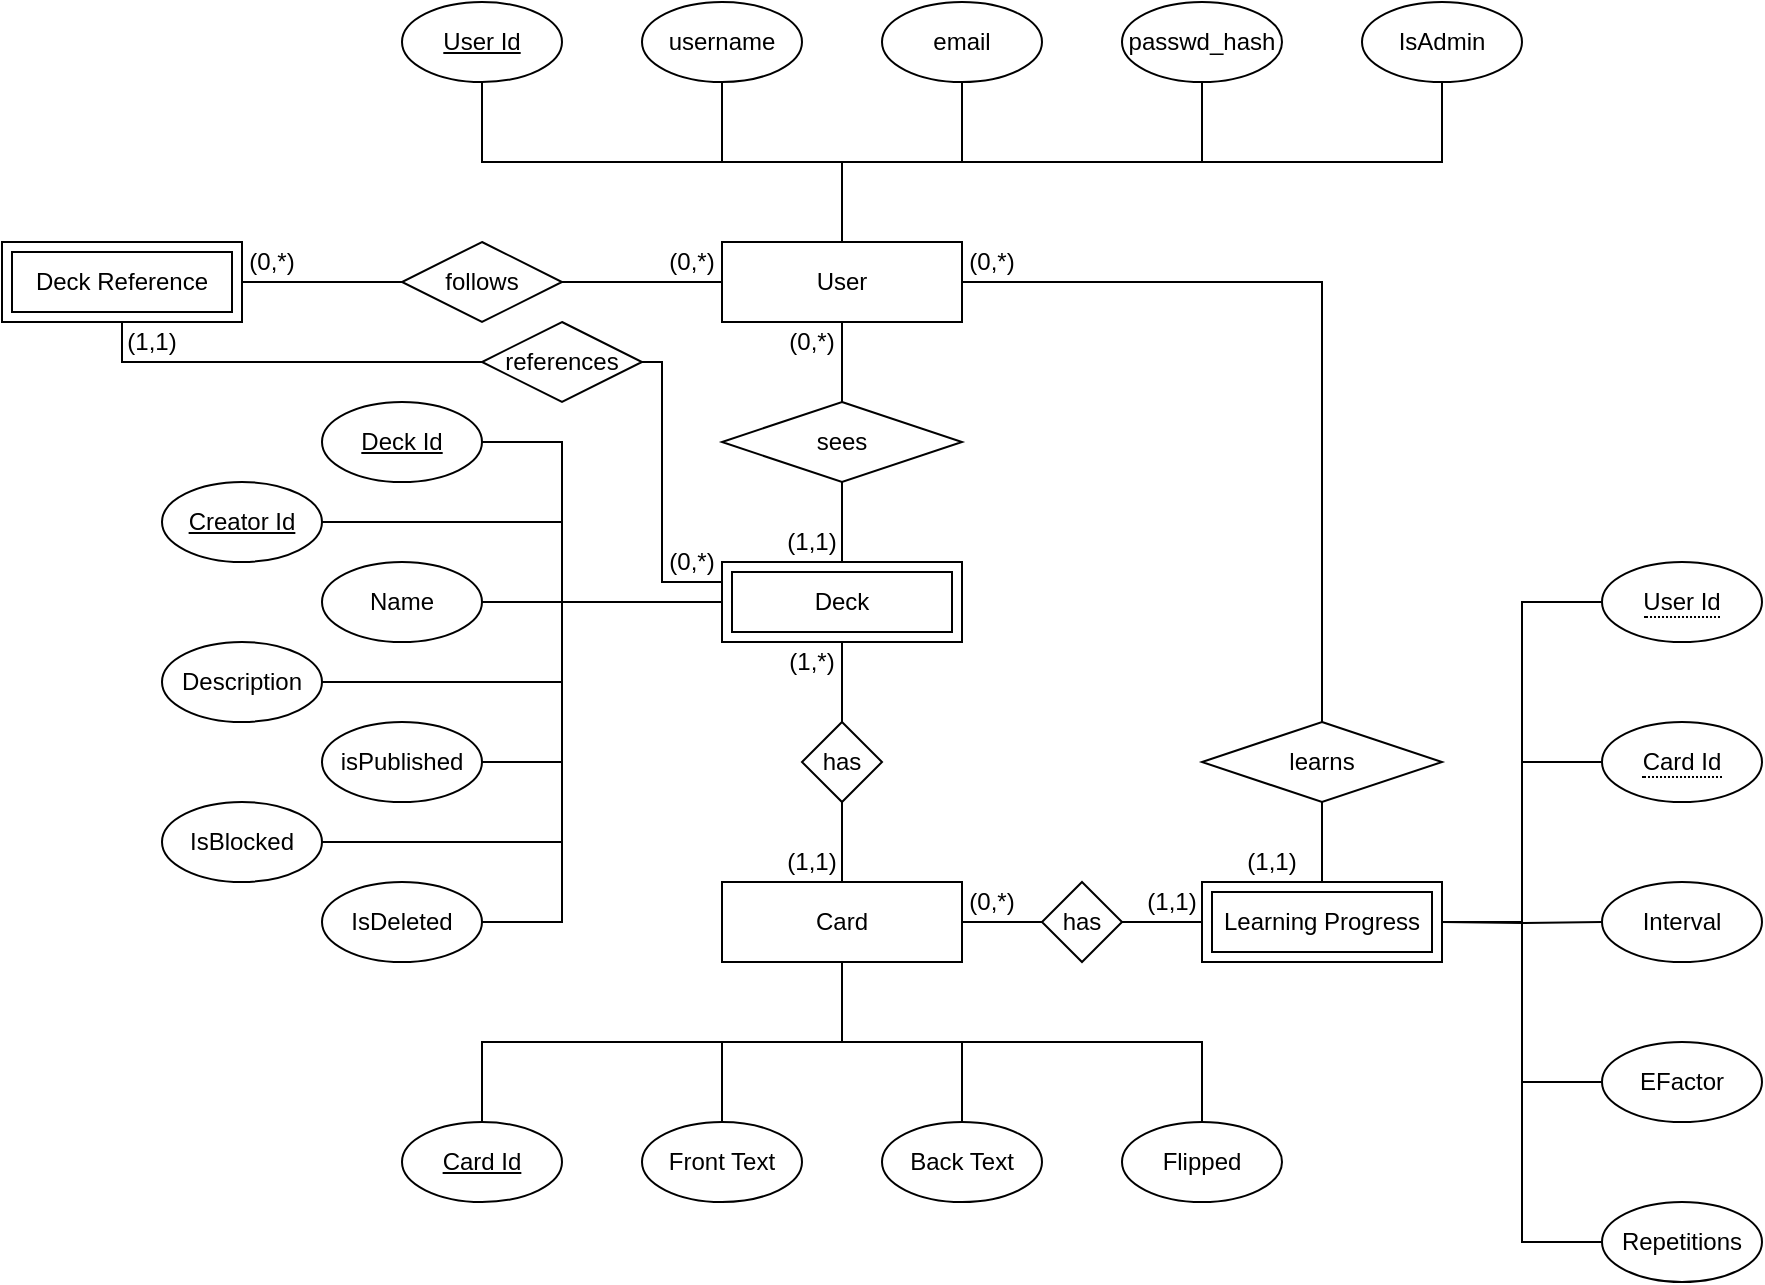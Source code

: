 <mxfile version="20.3.0" type="device"><diagram id="tcAkkGYu1O7YQ9gtsz0S" name="Page-1"><mxGraphModel dx="1454" dy="1059" grid="1" gridSize="10" guides="1" tooltips="1" connect="1" arrows="1" fold="1" page="1" pageScale="1" pageWidth="1169" pageHeight="827" math="0" shadow="0"><root><mxCell id="0"/><mxCell id="1" parent="0"/><mxCell id="dKt4ekAzlzhSQuTJ8iBE-7" style="edgeStyle=orthogonalEdgeStyle;rounded=0;orthogonalLoop=1;jettySize=auto;html=1;endArrow=none;endFill=0;" parent="1" source="dKt4ekAzlzhSQuTJ8iBE-1" target="dKt4ekAzlzhSQuTJ8iBE-3" edge="1"><mxGeometry relative="1" as="geometry"><Array as="points"><mxPoint x="460" y="120"/><mxPoint x="280" y="120"/></Array></mxGeometry></mxCell><mxCell id="dKt4ekAzlzhSQuTJ8iBE-8" style="edgeStyle=orthogonalEdgeStyle;rounded=0;orthogonalLoop=1;jettySize=auto;html=1;endArrow=none;endFill=0;" parent="1" source="dKt4ekAzlzhSQuTJ8iBE-1" target="dKt4ekAzlzhSQuTJ8iBE-4" edge="1"><mxGeometry relative="1" as="geometry"/></mxCell><mxCell id="dKt4ekAzlzhSQuTJ8iBE-9" style="edgeStyle=orthogonalEdgeStyle;rounded=0;orthogonalLoop=1;jettySize=auto;html=1;endArrow=none;endFill=0;" parent="1" source="dKt4ekAzlzhSQuTJ8iBE-1" target="dKt4ekAzlzhSQuTJ8iBE-5" edge="1"><mxGeometry relative="1" as="geometry"/></mxCell><mxCell id="dKt4ekAzlzhSQuTJ8iBE-10" style="edgeStyle=orthogonalEdgeStyle;rounded=0;orthogonalLoop=1;jettySize=auto;html=1;endArrow=none;endFill=0;" parent="1" source="dKt4ekAzlzhSQuTJ8iBE-1" target="dKt4ekAzlzhSQuTJ8iBE-6" edge="1"><mxGeometry relative="1" as="geometry"><Array as="points"><mxPoint x="460" y="120"/><mxPoint x="640" y="120"/></Array></mxGeometry></mxCell><mxCell id="dKt4ekAzlzhSQuTJ8iBE-54" style="edgeStyle=orthogonalEdgeStyle;rounded=0;orthogonalLoop=1;jettySize=auto;html=1;endArrow=none;endFill=0;" parent="1" source="dKt4ekAzlzhSQuTJ8iBE-1" target="dKt4ekAzlzhSQuTJ8iBE-53" edge="1"><mxGeometry relative="1" as="geometry"><Array as="points"><mxPoint x="460" y="120"/><mxPoint x="760" y="120"/></Array></mxGeometry></mxCell><mxCell id="dKt4ekAzlzhSQuTJ8iBE-1" value="User" style="whiteSpace=wrap;html=1;align=center;" parent="1" vertex="1"><mxGeometry x="400" y="160" width="120" height="40" as="geometry"/></mxCell><mxCell id="dKt4ekAzlzhSQuTJ8iBE-69" style="edgeStyle=orthogonalEdgeStyle;rounded=0;orthogonalLoop=1;jettySize=auto;html=1;endArrow=none;endFill=0;" parent="1" source="dKt4ekAzlzhSQuTJ8iBE-2" target="dKt4ekAzlzhSQuTJ8iBE-67" edge="1"><mxGeometry relative="1" as="geometry"/></mxCell><mxCell id="t_s9UecbeyjKKM8-hX2X-9" style="edgeStyle=orthogonalEdgeStyle;rounded=0;orthogonalLoop=1;jettySize=auto;html=1;endArrow=none;endFill=0;" parent="1" source="dKt4ekAzlzhSQuTJ8iBE-2" target="dKt4ekAzlzhSQuTJ8iBE-19" edge="1"><mxGeometry relative="1" as="geometry"><Array as="points"><mxPoint x="320" y="340"/><mxPoint x="320" y="260"/></Array></mxGeometry></mxCell><mxCell id="t_s9UecbeyjKKM8-hX2X-10" style="edgeStyle=orthogonalEdgeStyle;rounded=0;orthogonalLoop=1;jettySize=auto;html=1;endArrow=none;endFill=0;" parent="1" source="dKt4ekAzlzhSQuTJ8iBE-2" target="t_s9UecbeyjKKM8-hX2X-1" edge="1"><mxGeometry relative="1" as="geometry"><Array as="points"><mxPoint x="320" y="340"/><mxPoint x="320" y="300"/></Array></mxGeometry></mxCell><mxCell id="t_s9UecbeyjKKM8-hX2X-11" style="edgeStyle=orthogonalEdgeStyle;rounded=0;orthogonalLoop=1;jettySize=auto;html=1;endArrow=none;endFill=0;" parent="1" source="dKt4ekAzlzhSQuTJ8iBE-2" target="dKt4ekAzlzhSQuTJ8iBE-20" edge="1"><mxGeometry relative="1" as="geometry"/></mxCell><mxCell id="t_s9UecbeyjKKM8-hX2X-12" style="edgeStyle=orthogonalEdgeStyle;rounded=0;orthogonalLoop=1;jettySize=auto;html=1;endArrow=none;endFill=0;" parent="1" source="dKt4ekAzlzhSQuTJ8iBE-2" target="dKt4ekAzlzhSQuTJ8iBE-21" edge="1"><mxGeometry relative="1" as="geometry"><Array as="points"><mxPoint x="320" y="340"/><mxPoint x="320" y="380"/></Array></mxGeometry></mxCell><mxCell id="t_s9UecbeyjKKM8-hX2X-13" style="edgeStyle=orthogonalEdgeStyle;rounded=0;orthogonalLoop=1;jettySize=auto;html=1;endArrow=none;endFill=0;" parent="1" source="dKt4ekAzlzhSQuTJ8iBE-2" target="dKt4ekAzlzhSQuTJ8iBE-56" edge="1"><mxGeometry relative="1" as="geometry"><Array as="points"><mxPoint x="320" y="340"/><mxPoint x="320" y="420"/></Array></mxGeometry></mxCell><mxCell id="t_s9UecbeyjKKM8-hX2X-14" style="edgeStyle=orthogonalEdgeStyle;rounded=0;orthogonalLoop=1;jettySize=auto;html=1;endArrow=none;endFill=0;" parent="1" source="dKt4ekAzlzhSQuTJ8iBE-2" target="raeQXTFSqT2g20ObODjO-2" edge="1"><mxGeometry relative="1" as="geometry"><Array as="points"><mxPoint x="320" y="340"/><mxPoint x="320" y="500"/></Array></mxGeometry></mxCell><mxCell id="t_s9UecbeyjKKM8-hX2X-15" style="edgeStyle=orthogonalEdgeStyle;rounded=0;orthogonalLoop=1;jettySize=auto;html=1;endArrow=none;endFill=0;" parent="1" source="dKt4ekAzlzhSQuTJ8iBE-2" target="dKt4ekAzlzhSQuTJ8iBE-78" edge="1"><mxGeometry relative="1" as="geometry"><Array as="points"><mxPoint x="320" y="340"/><mxPoint x="320" y="460"/></Array></mxGeometry></mxCell><mxCell id="t_s9UecbeyjKKM8-hX2X-18" style="rounded=0;orthogonalLoop=1;jettySize=auto;html=1;endArrow=none;endFill=0;" parent="1" source="dKt4ekAzlzhSQuTJ8iBE-2" target="t_s9UecbeyjKKM8-hX2X-16" edge="1"><mxGeometry relative="1" as="geometry"><Array as="points"><mxPoint x="400" y="330"/><mxPoint x="370" y="330"/><mxPoint x="370" y="220"/><mxPoint x="360" y="220"/></Array></mxGeometry></mxCell><mxCell id="dKt4ekAzlzhSQuTJ8iBE-2" value="Deck" style="shape=ext;margin=3;double=1;whiteSpace=wrap;html=1;align=center;" parent="1" vertex="1"><mxGeometry x="400" y="320" width="120" height="40" as="geometry"/></mxCell><mxCell id="dKt4ekAzlzhSQuTJ8iBE-3" value="User Id" style="ellipse;whiteSpace=wrap;html=1;align=center;fontStyle=4;" parent="1" vertex="1"><mxGeometry x="240" y="40" width="80" height="40" as="geometry"/></mxCell><mxCell id="dKt4ekAzlzhSQuTJ8iBE-4" value="username" style="ellipse;whiteSpace=wrap;html=1;align=center;" parent="1" vertex="1"><mxGeometry x="360" y="40" width="80" height="40" as="geometry"/></mxCell><mxCell id="dKt4ekAzlzhSQuTJ8iBE-5" value="email" style="ellipse;whiteSpace=wrap;html=1;align=center;" parent="1" vertex="1"><mxGeometry x="480" y="40" width="80" height="40" as="geometry"/></mxCell><mxCell id="dKt4ekAzlzhSQuTJ8iBE-6" value="passwd_hash" style="ellipse;whiteSpace=wrap;html=1;align=center;" parent="1" vertex="1"><mxGeometry x="600" y="40" width="80" height="40" as="geometry"/></mxCell><mxCell id="dKt4ekAzlzhSQuTJ8iBE-12" value="(0,*)" style="text;html=1;strokeColor=none;fillColor=none;align=center;verticalAlign=middle;whiteSpace=wrap;rounded=0;" parent="1" vertex="1"><mxGeometry x="430" y="200" width="30" height="20" as="geometry"/></mxCell><mxCell id="dKt4ekAzlzhSQuTJ8iBE-13" value="(1,1)" style="text;html=1;strokeColor=none;fillColor=none;align=center;verticalAlign=middle;whiteSpace=wrap;rounded=0;" parent="1" vertex="1"><mxGeometry x="430" y="300" width="30" height="20" as="geometry"/></mxCell><mxCell id="dKt4ekAzlzhSQuTJ8iBE-34" style="edgeStyle=orthogonalEdgeStyle;rounded=0;orthogonalLoop=1;jettySize=auto;html=1;endArrow=none;endFill=0;" parent="1" source="dKt4ekAzlzhSQuTJ8iBE-14" target="dKt4ekAzlzhSQuTJ8iBE-33" edge="1"><mxGeometry relative="1" as="geometry"><Array as="points"><mxPoint x="460" y="560"/><mxPoint x="280" y="560"/></Array></mxGeometry></mxCell><mxCell id="dKt4ekAzlzhSQuTJ8iBE-38" style="edgeStyle=orthogonalEdgeStyle;rounded=0;orthogonalLoop=1;jettySize=auto;html=1;endArrow=none;endFill=0;" parent="1" source="dKt4ekAzlzhSQuTJ8iBE-14" target="dKt4ekAzlzhSQuTJ8iBE-35" edge="1"><mxGeometry relative="1" as="geometry"/></mxCell><mxCell id="dKt4ekAzlzhSQuTJ8iBE-39" style="edgeStyle=orthogonalEdgeStyle;rounded=0;orthogonalLoop=1;jettySize=auto;html=1;endArrow=none;endFill=0;" parent="1" source="dKt4ekAzlzhSQuTJ8iBE-14" target="dKt4ekAzlzhSQuTJ8iBE-36" edge="1"><mxGeometry relative="1" as="geometry"/></mxCell><mxCell id="dKt4ekAzlzhSQuTJ8iBE-40" style="edgeStyle=orthogonalEdgeStyle;rounded=0;orthogonalLoop=1;jettySize=auto;html=1;endArrow=none;endFill=0;" parent="1" source="dKt4ekAzlzhSQuTJ8iBE-14" target="dKt4ekAzlzhSQuTJ8iBE-37" edge="1"><mxGeometry relative="1" as="geometry"><Array as="points"><mxPoint x="460" y="560"/><mxPoint x="640" y="560"/></Array></mxGeometry></mxCell><mxCell id="dKt4ekAzlzhSQuTJ8iBE-68" style="edgeStyle=orthogonalEdgeStyle;rounded=0;orthogonalLoop=1;jettySize=auto;html=1;endArrow=none;endFill=0;" parent="1" source="dKt4ekAzlzhSQuTJ8iBE-14" target="dKt4ekAzlzhSQuTJ8iBE-67" edge="1"><mxGeometry relative="1" as="geometry"/></mxCell><mxCell id="dKt4ekAzlzhSQuTJ8iBE-14" value="Card" style="whiteSpace=wrap;html=1;align=center;" parent="1" vertex="1"><mxGeometry x="400" y="480" width="120" height="40" as="geometry"/></mxCell><mxCell id="dKt4ekAzlzhSQuTJ8iBE-17" value="(1,1)" style="text;html=1;strokeColor=none;fillColor=none;align=center;verticalAlign=middle;whiteSpace=wrap;rounded=0;" parent="1" vertex="1"><mxGeometry x="430" y="460" width="30" height="20" as="geometry"/></mxCell><mxCell id="dKt4ekAzlzhSQuTJ8iBE-18" value="(1,*)" style="text;html=1;strokeColor=none;fillColor=none;align=center;verticalAlign=middle;whiteSpace=wrap;rounded=0;" parent="1" vertex="1"><mxGeometry x="430" y="360" width="30" height="20" as="geometry"/></mxCell><mxCell id="dKt4ekAzlzhSQuTJ8iBE-19" value="Deck Id" style="ellipse;whiteSpace=wrap;html=1;align=center;fontStyle=4;" parent="1" vertex="1"><mxGeometry x="200" y="240" width="80" height="40" as="geometry"/></mxCell><mxCell id="dKt4ekAzlzhSQuTJ8iBE-20" value="Name" style="ellipse;whiteSpace=wrap;html=1;align=center;" parent="1" vertex="1"><mxGeometry x="200" y="320" width="80" height="40" as="geometry"/></mxCell><mxCell id="dKt4ekAzlzhSQuTJ8iBE-21" value="Description" style="ellipse;whiteSpace=wrap;html=1;align=center;" parent="1" vertex="1"><mxGeometry x="120" y="360" width="80" height="40" as="geometry"/></mxCell><mxCell id="dKt4ekAzlzhSQuTJ8iBE-48" style="edgeStyle=orthogonalEdgeStyle;rounded=0;orthogonalLoop=1;jettySize=auto;html=1;endArrow=none;endFill=0;" parent="1" target="dKt4ekAzlzhSQuTJ8iBE-47" edge="1"><mxGeometry relative="1" as="geometry"><Array as="points"><mxPoint x="800" y="500"/><mxPoint x="800" y="660"/></Array><mxPoint x="760" y="500" as="sourcePoint"/></mxGeometry></mxCell><mxCell id="dKt4ekAzlzhSQuTJ8iBE-49" style="edgeStyle=orthogonalEdgeStyle;rounded=0;orthogonalLoop=1;jettySize=auto;html=1;endArrow=none;endFill=0;" parent="1" target="dKt4ekAzlzhSQuTJ8iBE-46" edge="1"><mxGeometry relative="1" as="geometry"><Array as="points"><mxPoint x="800" y="500"/><mxPoint x="800" y="580"/></Array><mxPoint x="760" y="500" as="sourcePoint"/></mxGeometry></mxCell><mxCell id="dKt4ekAzlzhSQuTJ8iBE-50" style="edgeStyle=orthogonalEdgeStyle;rounded=0;orthogonalLoop=1;jettySize=auto;html=1;endArrow=none;endFill=0;" parent="1" target="dKt4ekAzlzhSQuTJ8iBE-45" edge="1"><mxGeometry relative="1" as="geometry"><mxPoint x="760" y="500" as="sourcePoint"/></mxGeometry></mxCell><mxCell id="dKt4ekAzlzhSQuTJ8iBE-51" style="edgeStyle=orthogonalEdgeStyle;rounded=0;orthogonalLoop=1;jettySize=auto;html=1;endArrow=none;endFill=0;" parent="1" target="dKt4ekAzlzhSQuTJ8iBE-44" edge="1"><mxGeometry relative="1" as="geometry"><Array as="points"><mxPoint x="800" y="500"/><mxPoint x="800" y="420"/></Array><mxPoint x="760" y="500" as="sourcePoint"/></mxGeometry></mxCell><mxCell id="dKt4ekAzlzhSQuTJ8iBE-52" style="edgeStyle=orthogonalEdgeStyle;rounded=0;orthogonalLoop=1;jettySize=auto;html=1;endArrow=none;endFill=0;" parent="1" source="dKt4ekAzlzhSQuTJ8iBE-27" target="dKt4ekAzlzhSQuTJ8iBE-43" edge="1"><mxGeometry relative="1" as="geometry"><Array as="points"><mxPoint x="800" y="500"/><mxPoint x="800" y="340"/></Array><mxPoint x="760" y="500" as="sourcePoint"/></mxGeometry></mxCell><mxCell id="dKt4ekAzlzhSQuTJ8iBE-87" style="edgeStyle=orthogonalEdgeStyle;rounded=0;orthogonalLoop=1;jettySize=auto;html=1;fontSize=9;endArrow=none;endFill=0;" parent="1" source="dKt4ekAzlzhSQuTJ8iBE-27" target="dKt4ekAzlzhSQuTJ8iBE-86" edge="1"><mxGeometry relative="1" as="geometry"/></mxCell><mxCell id="dKt4ekAzlzhSQuTJ8iBE-27" value="Learning Progress" style="shape=ext;margin=3;double=1;whiteSpace=wrap;html=1;align=center;" parent="1" vertex="1"><mxGeometry x="640" y="480" width="120" height="40" as="geometry"/></mxCell><mxCell id="dKt4ekAzlzhSQuTJ8iBE-30" value="(0,*)" style="text;html=1;strokeColor=none;fillColor=none;align=center;verticalAlign=middle;whiteSpace=wrap;rounded=0;" parent="1" vertex="1"><mxGeometry x="520" y="480" width="30" height="20" as="geometry"/></mxCell><mxCell id="dKt4ekAzlzhSQuTJ8iBE-32" value="(1,1)" style="text;html=1;strokeColor=none;fillColor=none;align=center;verticalAlign=middle;whiteSpace=wrap;rounded=0;" parent="1" vertex="1"><mxGeometry x="610" y="480" width="30" height="20" as="geometry"/></mxCell><mxCell id="dKt4ekAzlzhSQuTJ8iBE-33" value="Card Id" style="ellipse;whiteSpace=wrap;html=1;align=center;fontStyle=4;" parent="1" vertex="1"><mxGeometry x="240" y="600" width="80" height="40" as="geometry"/></mxCell><mxCell id="dKt4ekAzlzhSQuTJ8iBE-35" value="Front Text" style="ellipse;whiteSpace=wrap;html=1;align=center;" parent="1" vertex="1"><mxGeometry x="360" y="600" width="80" height="40" as="geometry"/></mxCell><mxCell id="dKt4ekAzlzhSQuTJ8iBE-36" value="Back Text" style="ellipse;whiteSpace=wrap;html=1;align=center;" parent="1" vertex="1"><mxGeometry x="480" y="600" width="80" height="40" as="geometry"/></mxCell><mxCell id="dKt4ekAzlzhSQuTJ8iBE-37" value="Flipped" style="ellipse;whiteSpace=wrap;html=1;align=center;" parent="1" vertex="1"><mxGeometry x="600" y="600" width="80" height="40" as="geometry"/></mxCell><mxCell id="dKt4ekAzlzhSQuTJ8iBE-43" value="&lt;span style=&quot;border-bottom: 1px dotted&quot;&gt;User Id&lt;/span&gt;" style="ellipse;whiteSpace=wrap;html=1;align=center;" parent="1" vertex="1"><mxGeometry x="840" y="320" width="80" height="40" as="geometry"/></mxCell><mxCell id="dKt4ekAzlzhSQuTJ8iBE-44" value="&lt;span style=&quot;border-bottom: 1px dotted&quot;&gt;Card Id&lt;/span&gt;" style="ellipse;whiteSpace=wrap;html=1;align=center;" parent="1" vertex="1"><mxGeometry x="840" y="400" width="80" height="40" as="geometry"/></mxCell><mxCell id="dKt4ekAzlzhSQuTJ8iBE-45" value="Interval" style="ellipse;whiteSpace=wrap;html=1;align=center;" parent="1" vertex="1"><mxGeometry x="840" y="480" width="80" height="40" as="geometry"/></mxCell><mxCell id="dKt4ekAzlzhSQuTJ8iBE-46" value="EFactor" style="ellipse;whiteSpace=wrap;html=1;align=center;" parent="1" vertex="1"><mxGeometry x="840" y="560" width="80" height="40" as="geometry"/></mxCell><mxCell id="dKt4ekAzlzhSQuTJ8iBE-47" value="Repetitions" style="ellipse;whiteSpace=wrap;html=1;align=center;" parent="1" vertex="1"><mxGeometry x="840" y="640" width="80" height="40" as="geometry"/></mxCell><mxCell id="dKt4ekAzlzhSQuTJ8iBE-53" value="IsAdmin" style="ellipse;whiteSpace=wrap;html=1;align=center;" parent="1" vertex="1"><mxGeometry x="720" y="40" width="80" height="40" as="geometry"/></mxCell><mxCell id="dKt4ekAzlzhSQuTJ8iBE-56" value="isPublished" style="ellipse;whiteSpace=wrap;html=1;align=center;" parent="1" vertex="1"><mxGeometry x="200" y="400" width="80" height="40" as="geometry"/></mxCell><mxCell id="dKt4ekAzlzhSQuTJ8iBE-67" value="has" style="shape=rhombus;perimeter=rhombusPerimeter;whiteSpace=wrap;html=1;align=center;" parent="1" vertex="1"><mxGeometry x="440" y="400" width="40" height="40" as="geometry"/></mxCell><mxCell id="dKt4ekAzlzhSQuTJ8iBE-72" style="edgeStyle=orthogonalEdgeStyle;rounded=0;orthogonalLoop=1;jettySize=auto;html=1;endArrow=none;endFill=0;" parent="1" source="dKt4ekAzlzhSQuTJ8iBE-1" target="dKt4ekAzlzhSQuTJ8iBE-74" edge="1"><mxGeometry relative="1" as="geometry"><mxPoint x="460" y="200" as="sourcePoint"/></mxGeometry></mxCell><mxCell id="dKt4ekAzlzhSQuTJ8iBE-73" style="edgeStyle=orthogonalEdgeStyle;rounded=0;orthogonalLoop=1;jettySize=auto;html=1;endArrow=none;endFill=0;" parent="1" source="dKt4ekAzlzhSQuTJ8iBE-2" target="dKt4ekAzlzhSQuTJ8iBE-74" edge="1"><mxGeometry relative="1" as="geometry"><mxPoint x="460" y="320" as="sourcePoint"/></mxGeometry></mxCell><mxCell id="dKt4ekAzlzhSQuTJ8iBE-74" value="sees" style="shape=rhombus;perimeter=rhombusPerimeter;whiteSpace=wrap;html=1;align=center;" parent="1" vertex="1"><mxGeometry x="400" y="240" width="120" height="40" as="geometry"/></mxCell><mxCell id="dKt4ekAzlzhSQuTJ8iBE-76" style="edgeStyle=orthogonalEdgeStyle;rounded=0;orthogonalLoop=1;jettySize=auto;html=1;endArrow=none;endFill=0;" parent="1" source="dKt4ekAzlzhSQuTJ8iBE-75" target="dKt4ekAzlzhSQuTJ8iBE-27" edge="1"><mxGeometry relative="1" as="geometry"/></mxCell><mxCell id="dKt4ekAzlzhSQuTJ8iBE-77" style="edgeStyle=orthogonalEdgeStyle;rounded=0;orthogonalLoop=1;jettySize=auto;html=1;endArrow=none;endFill=0;" parent="1" source="dKt4ekAzlzhSQuTJ8iBE-75" target="dKt4ekAzlzhSQuTJ8iBE-14" edge="1"><mxGeometry relative="1" as="geometry"/></mxCell><mxCell id="t_s9UecbeyjKKM8-hX2X-163" value="" style="edgeStyle=orthogonalEdgeStyle;rounded=0;jumpStyle=arc;orthogonalLoop=1;jettySize=auto;html=1;endArrow=none;endFill=0;" parent="1" source="dKt4ekAzlzhSQuTJ8iBE-75" target="dKt4ekAzlzhSQuTJ8iBE-14" edge="1"><mxGeometry relative="1" as="geometry"/></mxCell><mxCell id="dKt4ekAzlzhSQuTJ8iBE-75" value="has" style="shape=rhombus;perimeter=rhombusPerimeter;whiteSpace=wrap;html=1;align=center;" parent="1" vertex="1"><mxGeometry x="560" y="480" width="40" height="40" as="geometry"/></mxCell><mxCell id="dKt4ekAzlzhSQuTJ8iBE-78" value="IsBlocked" style="ellipse;whiteSpace=wrap;html=1;align=center;" parent="1" vertex="1"><mxGeometry x="120" y="440" width="80" height="40" as="geometry"/></mxCell><mxCell id="dKt4ekAzlzhSQuTJ8iBE-88" style="edgeStyle=orthogonalEdgeStyle;rounded=0;orthogonalLoop=1;jettySize=auto;html=1;fontSize=9;endArrow=none;endFill=0;" parent="1" source="dKt4ekAzlzhSQuTJ8iBE-86" target="dKt4ekAzlzhSQuTJ8iBE-1" edge="1"><mxGeometry relative="1" as="geometry"><Array as="points"><mxPoint x="700" y="180"/></Array></mxGeometry></mxCell><mxCell id="dKt4ekAzlzhSQuTJ8iBE-86" value="learns" style="shape=rhombus;perimeter=rhombusPerimeter;whiteSpace=wrap;html=1;align=center;" parent="1" vertex="1"><mxGeometry x="640" y="400" width="120" height="40" as="geometry"/></mxCell><mxCell id="dKt4ekAzlzhSQuTJ8iBE-89" value="(1,1)" style="text;html=1;strokeColor=none;fillColor=none;align=center;verticalAlign=middle;whiteSpace=wrap;rounded=0;" parent="1" vertex="1"><mxGeometry x="660" y="460" width="30" height="20" as="geometry"/></mxCell><mxCell id="dKt4ekAzlzhSQuTJ8iBE-90" value="(0,*)" style="text;html=1;strokeColor=none;fillColor=none;align=center;verticalAlign=middle;whiteSpace=wrap;rounded=0;" parent="1" vertex="1"><mxGeometry x="520" y="160" width="30" height="20" as="geometry"/></mxCell><mxCell id="t_s9UecbeyjKKM8-hX2X-5" style="edgeStyle=none;rounded=0;orthogonalLoop=1;jettySize=auto;html=1;endArrow=none;endFill=0;" parent="1" source="raeQXTFSqT2g20ObODjO-4" target="t_s9UecbeyjKKM8-hX2X-4" edge="1"><mxGeometry relative="1" as="geometry"/></mxCell><mxCell id="t_s9UecbeyjKKM8-hX2X-17" style="edgeStyle=orthogonalEdgeStyle;rounded=0;orthogonalLoop=1;jettySize=auto;html=1;endArrow=none;endFill=0;" parent="1" source="raeQXTFSqT2g20ObODjO-4" target="t_s9UecbeyjKKM8-hX2X-16" edge="1"><mxGeometry relative="1" as="geometry"><Array as="points"><mxPoint x="100" y="220"/></Array></mxGeometry></mxCell><mxCell id="raeQXTFSqT2g20ObODjO-4" value="Deck Reference" style="shape=ext;margin=3;double=1;whiteSpace=wrap;html=1;align=center;" parent="1" vertex="1"><mxGeometry x="40" y="160" width="120" height="40" as="geometry"/></mxCell><mxCell id="t_s9UecbeyjKKM8-hX2X-1" value="Creator Id" style="ellipse;whiteSpace=wrap;html=1;align=center;fontStyle=4;" parent="1" vertex="1"><mxGeometry x="120" y="280" width="80" height="40" as="geometry"/></mxCell><mxCell id="raeQXTFSqT2g20ObODjO-2" value="IsDeleted" style="ellipse;whiteSpace=wrap;html=1;align=center;" parent="1" vertex="1"><mxGeometry x="200" y="480" width="80" height="40" as="geometry"/></mxCell><mxCell id="t_s9UecbeyjKKM8-hX2X-6" style="edgeStyle=none;rounded=0;orthogonalLoop=1;jettySize=auto;html=1;endArrow=none;endFill=0;" parent="1" source="t_s9UecbeyjKKM8-hX2X-4" target="dKt4ekAzlzhSQuTJ8iBE-1" edge="1"><mxGeometry relative="1" as="geometry"/></mxCell><mxCell id="t_s9UecbeyjKKM8-hX2X-4" value="follows" style="shape=rhombus;perimeter=rhombusPerimeter;whiteSpace=wrap;html=1;align=center;" parent="1" vertex="1"><mxGeometry x="240" y="160" width="80" height="40" as="geometry"/></mxCell><mxCell id="t_s9UecbeyjKKM8-hX2X-7" value="(0,*)" style="text;html=1;strokeColor=none;fillColor=none;align=center;verticalAlign=middle;whiteSpace=wrap;rounded=0;" parent="1" vertex="1"><mxGeometry x="370" y="160" width="30" height="20" as="geometry"/></mxCell><mxCell id="t_s9UecbeyjKKM8-hX2X-8" value="(0,*)" style="text;html=1;strokeColor=none;fillColor=none;align=center;verticalAlign=middle;whiteSpace=wrap;rounded=0;" parent="1" vertex="1"><mxGeometry x="160" y="160" width="30" height="20" as="geometry"/></mxCell><mxCell id="t_s9UecbeyjKKM8-hX2X-16" value="references" style="shape=rhombus;perimeter=rhombusPerimeter;whiteSpace=wrap;html=1;align=center;" parent="1" vertex="1"><mxGeometry x="280" y="200" width="80" height="40" as="geometry"/></mxCell><mxCell id="t_s9UecbeyjKKM8-hX2X-20" value="(1,1)" style="text;html=1;strokeColor=none;fillColor=none;align=center;verticalAlign=middle;whiteSpace=wrap;rounded=0;" parent="1" vertex="1"><mxGeometry x="100" y="200" width="30" height="20" as="geometry"/></mxCell><mxCell id="t_s9UecbeyjKKM8-hX2X-21" value="(0,*)" style="text;html=1;strokeColor=none;fillColor=none;align=center;verticalAlign=middle;whiteSpace=wrap;rounded=0;" parent="1" vertex="1"><mxGeometry x="370" y="310" width="30" height="20" as="geometry"/></mxCell></root></mxGraphModel></diagram></mxfile>